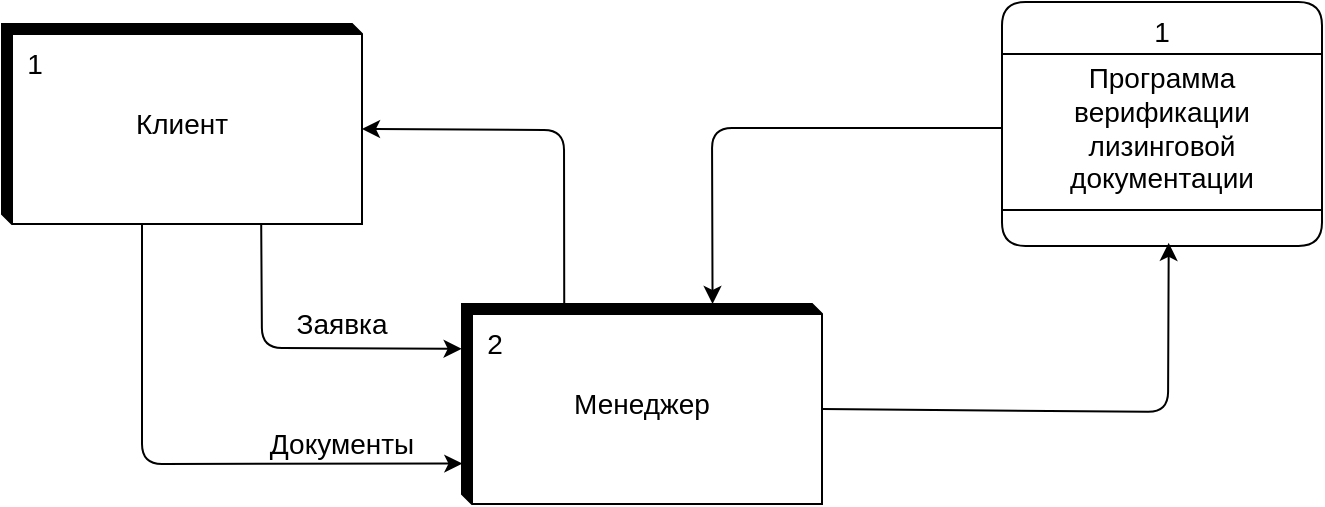 <mxfile version="26.2.14">
  <diagram name="Страница — 1" id="zXzGR-cPCH_emR9aLjRe">
    <mxGraphModel dx="1431" dy="940" grid="1" gridSize="10" guides="1" tooltips="1" connect="1" arrows="1" fold="1" page="1" pageScale="1" pageWidth="1169" pageHeight="1654" math="0" shadow="0">
      <root>
        <mxCell id="0" />
        <mxCell id="1" parent="0" />
        <mxCell id="e5K9EW4JZ86IUUR5DC5L-13" value="" style="group;fontSize=14;" vertex="1" connectable="0" parent="1">
          <mxGeometry x="485" y="181" width="180" height="100" as="geometry" />
        </mxCell>
        <mxCell id="e5K9EW4JZ86IUUR5DC5L-8" value="" style="shape=cube;whiteSpace=wrap;html=1;boundedLbl=1;backgroundOutline=1;darkOpacity=1;darkOpacity2=1;size=5;fillStyle=auto;noLabel=0;shadow=0;perimeterSpacing=0;strokeWidth=1;fontSize=14;" vertex="1" parent="e5K9EW4JZ86IUUR5DC5L-13">
          <mxGeometry width="180" height="100" as="geometry" />
        </mxCell>
        <mxCell id="e5K9EW4JZ86IUUR5DC5L-9" value="&lt;font&gt;2&lt;/font&gt;" style="text;html=1;align=center;verticalAlign=middle;whiteSpace=wrap;rounded=0;fontSize=14;" vertex="1" parent="e5K9EW4JZ86IUUR5DC5L-13">
          <mxGeometry x="5" y="5" width="23" height="30" as="geometry" />
        </mxCell>
        <mxCell id="e5K9EW4JZ86IUUR5DC5L-10" value="&lt;font&gt;Менеджер&lt;/font&gt;" style="text;html=1;align=center;verticalAlign=middle;whiteSpace=wrap;rounded=0;fontSize=14;" vertex="1" parent="e5K9EW4JZ86IUUR5DC5L-13">
          <mxGeometry x="60" y="35" width="60" height="30" as="geometry" />
        </mxCell>
        <mxCell id="e5K9EW4JZ86IUUR5DC5L-14" value="" style="group;fontSize=14;" vertex="1" connectable="0" parent="1">
          <mxGeometry x="255" y="41" width="180" height="100" as="geometry" />
        </mxCell>
        <mxCell id="e5K9EW4JZ86IUUR5DC5L-3" value="" style="shape=cube;whiteSpace=wrap;html=1;boundedLbl=1;backgroundOutline=1;darkOpacity=1;darkOpacity2=1;size=5;fillStyle=auto;noLabel=0;shadow=0;perimeterSpacing=0;strokeWidth=1;fontSize=14;" vertex="1" parent="e5K9EW4JZ86IUUR5DC5L-14">
          <mxGeometry width="180" height="100" as="geometry" />
        </mxCell>
        <mxCell id="e5K9EW4JZ86IUUR5DC5L-4" value="&lt;font&gt;1&lt;/font&gt;" style="text;html=1;align=center;verticalAlign=middle;whiteSpace=wrap;rounded=0;fontSize=14;" vertex="1" parent="e5K9EW4JZ86IUUR5DC5L-14">
          <mxGeometry x="5" y="5" width="23" height="30" as="geometry" />
        </mxCell>
        <mxCell id="e5K9EW4JZ86IUUR5DC5L-5" value="&lt;font&gt;Клиент&lt;/font&gt;" style="text;html=1;align=center;verticalAlign=middle;whiteSpace=wrap;rounded=0;fontSize=14;" vertex="1" parent="e5K9EW4JZ86IUUR5DC5L-14">
          <mxGeometry x="60" y="35" width="60" height="30" as="geometry" />
        </mxCell>
        <mxCell id="e5K9EW4JZ86IUUR5DC5L-19" value="&lt;span style=&quot;font-weight: normal;&quot;&gt;1&lt;/span&gt;" style="swimlane;fontStyle=1;align=center;verticalAlign=top;childLayout=stackLayout;horizontal=1;startSize=26;horizontalStack=0;resizeParent=1;resizeParentMax=0;resizeLast=0;collapsible=1;marginBottom=0;whiteSpace=wrap;html=1;rounded=1;fillColor=none;fontSize=14;" vertex="1" parent="1">
          <mxGeometry x="755" y="30" width="160" height="122" as="geometry" />
        </mxCell>
        <mxCell id="e5K9EW4JZ86IUUR5DC5L-20" value="Программа верификации лизинговой документации" style="text;strokeColor=none;fillColor=none;align=center;verticalAlign=middle;spacingLeft=4;spacingRight=4;overflow=hidden;rotatable=0;points=[[0,0.5],[1,0.5]];portConstraint=eastwest;whiteSpace=wrap;html=1;fontSize=14;" vertex="1" parent="e5K9EW4JZ86IUUR5DC5L-19">
          <mxGeometry y="26" width="160" height="74" as="geometry" />
        </mxCell>
        <mxCell id="e5K9EW4JZ86IUUR5DC5L-21" value="" style="line;strokeWidth=1;fillColor=none;align=left;verticalAlign=middle;spacingTop=-1;spacingLeft=3;spacingRight=3;rotatable=0;labelPosition=right;points=[];portConstraint=eastwest;strokeColor=inherit;fontSize=14;" vertex="1" parent="e5K9EW4JZ86IUUR5DC5L-19">
          <mxGeometry y="100" width="160" height="8" as="geometry" />
        </mxCell>
        <mxCell id="e5K9EW4JZ86IUUR5DC5L-22" value="&amp;nbsp;" style="text;strokeColor=none;fillColor=none;align=center;verticalAlign=top;spacingLeft=4;spacingRight=4;overflow=hidden;rotatable=0;points=[[0,0.5],[1,0.5]];portConstraint=eastwest;whiteSpace=wrap;html=1;fontSize=14;" vertex="1" parent="e5K9EW4JZ86IUUR5DC5L-19">
          <mxGeometry y="108" width="160" height="14" as="geometry" />
        </mxCell>
        <mxCell id="e5K9EW4JZ86IUUR5DC5L-26" value="" style="endArrow=classic;html=1;rounded=1;exitX=0.72;exitY=0.996;exitDx=0;exitDy=0;exitPerimeter=0;entryX=-0.001;entryY=0.224;entryDx=0;entryDy=0;entryPerimeter=0;curved=0;fontSize=14;" edge="1" parent="1" source="e5K9EW4JZ86IUUR5DC5L-3" target="e5K9EW4JZ86IUUR5DC5L-8">
          <mxGeometry width="50" height="50" relative="1" as="geometry">
            <mxPoint x="575" y="251" as="sourcePoint" />
            <mxPoint x="625" y="201" as="targetPoint" />
            <Array as="points">
              <mxPoint x="385" y="203" />
            </Array>
          </mxGeometry>
        </mxCell>
        <mxCell id="e5K9EW4JZ86IUUR5DC5L-27" value="" style="endArrow=classic;html=1;rounded=1;exitX=0;exitY=0;exitDx=180;exitDy=52.5;exitPerimeter=0;entryX=0.521;entryY=0.888;entryDx=0;entryDy=0;entryPerimeter=0;curved=0;fontSize=14;" edge="1" parent="1" source="e5K9EW4JZ86IUUR5DC5L-8" target="e5K9EW4JZ86IUUR5DC5L-22">
          <mxGeometry width="50" height="50" relative="1" as="geometry">
            <mxPoint x="545" y="221" as="sourcePoint" />
            <mxPoint x="595" y="171" as="targetPoint" />
            <Array as="points">
              <mxPoint x="838" y="235" />
            </Array>
          </mxGeometry>
        </mxCell>
        <mxCell id="e5K9EW4JZ86IUUR5DC5L-28" value="" style="endArrow=classic;html=1;rounded=1;exitX=0;exitY=0.5;exitDx=0;exitDy=0;entryX=0.696;entryY=0;entryDx=0;entryDy=0;entryPerimeter=0;curved=0;fontSize=14;" edge="1" parent="1" source="e5K9EW4JZ86IUUR5DC5L-20" target="e5K9EW4JZ86IUUR5DC5L-8">
          <mxGeometry width="50" height="50" relative="1" as="geometry">
            <mxPoint x="525" y="211" as="sourcePoint" />
            <mxPoint x="575" y="161" as="targetPoint" />
            <Array as="points">
              <mxPoint x="610" y="93" />
            </Array>
          </mxGeometry>
        </mxCell>
        <mxCell id="e5K9EW4JZ86IUUR5DC5L-29" value="" style="endArrow=classic;html=1;rounded=1;exitX=0.284;exitY=0;exitDx=0;exitDy=0;exitPerimeter=0;entryX=0;entryY=0;entryDx=180;entryDy=52.5;entryPerimeter=0;curved=0;fontSize=14;" edge="1" parent="1" source="e5K9EW4JZ86IUUR5DC5L-8" target="e5K9EW4JZ86IUUR5DC5L-3">
          <mxGeometry width="50" height="50" relative="1" as="geometry">
            <mxPoint x="525" y="211" as="sourcePoint" />
            <mxPoint x="575" y="161" as="targetPoint" />
            <Array as="points">
              <mxPoint x="536" y="94" />
            </Array>
          </mxGeometry>
        </mxCell>
        <mxCell id="e5K9EW4JZ86IUUR5DC5L-31" value="" style="endArrow=classic;html=1;rounded=1;exitX=0.72;exitY=0.996;exitDx=0;exitDy=0;exitPerimeter=0;entryX=0.001;entryY=0.798;entryDx=0;entryDy=0;entryPerimeter=0;curved=0;fontSize=14;" edge="1" parent="1" target="e5K9EW4JZ86IUUR5DC5L-8">
          <mxGeometry width="50" height="50" relative="1" as="geometry">
            <mxPoint x="325" y="141" as="sourcePoint" />
            <mxPoint x="455" y="231" as="targetPoint" />
            <Array as="points">
              <mxPoint x="325" y="261" />
            </Array>
          </mxGeometry>
        </mxCell>
        <mxCell id="e5K9EW4JZ86IUUR5DC5L-32" value="Заявка" style="text;html=1;align=center;verticalAlign=middle;whiteSpace=wrap;rounded=0;fontSize=14;" vertex="1" parent="1">
          <mxGeometry x="395" y="181" width="60" height="20" as="geometry" />
        </mxCell>
        <mxCell id="e5K9EW4JZ86IUUR5DC5L-33" value="Документы" style="text;html=1;align=center;verticalAlign=middle;whiteSpace=wrap;rounded=0;fontSize=14;" vertex="1" parent="1">
          <mxGeometry x="395" y="241" width="60" height="20" as="geometry" />
        </mxCell>
      </root>
    </mxGraphModel>
  </diagram>
</mxfile>
